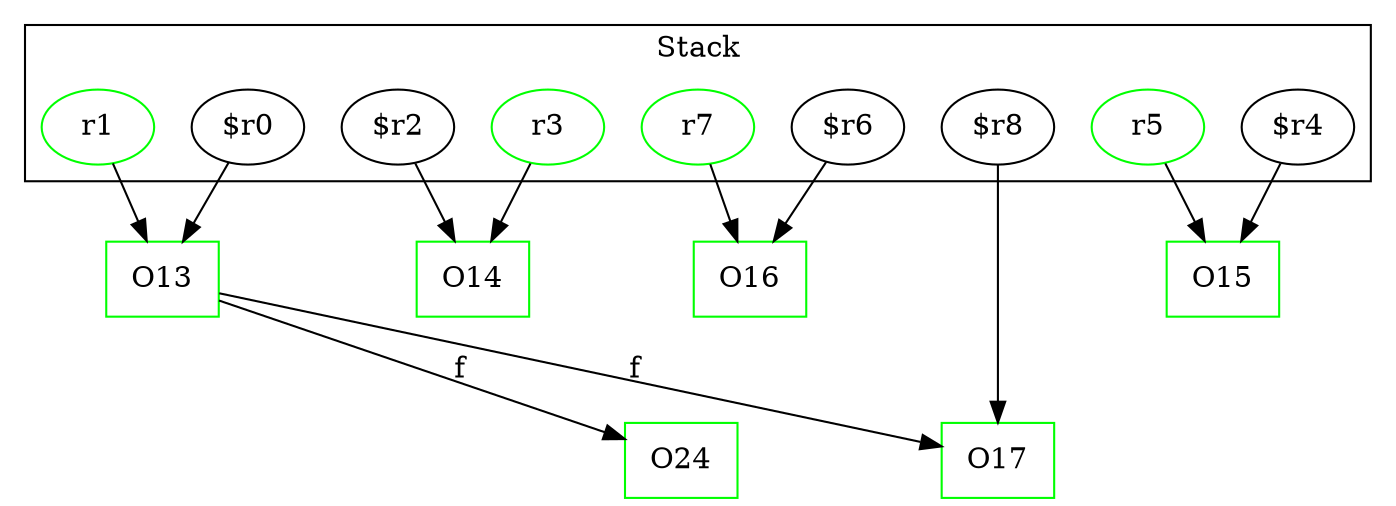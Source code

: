 digraph sample {
  rankDir="LR";
  subgraph cluster_0 {
    label="Stack"
    "r1"; "$r2"; "$r0"; "r7"; "$r8"; "r5"; "$r6"; "r3"; "$r4"; 
  }
  "r1" -> { O13 };
  "$r2" -> { O14 };
  "$r0" -> { O13 };
  "r7" -> { O16 };
  "$r8" -> { O17 };
  "r5" -> { O15 };
  "$r6" -> { O16 };
  "r3" -> { O14 };
  "$r4" -> { O15 };
  O13[shape=box];
  O24[shape=box];
  O15[shape=box];
  O14[shape=box];
  O17[shape=box];
  O16[shape=box];
  O13 -> O24[label="f", weight="0.2"]
  O13 -> O17[label="f", weight="0.2"]
  "r1"[color="green"];
  O13[color="green"];
  O24[color="green"];
  O15[color="green"];
  O14[color="green"];
  O17[color="green"];
  O16[color="green"];
  "r7"[color="green"];
  "r5"[color="green"];
  "r3"[color="green"];
}
